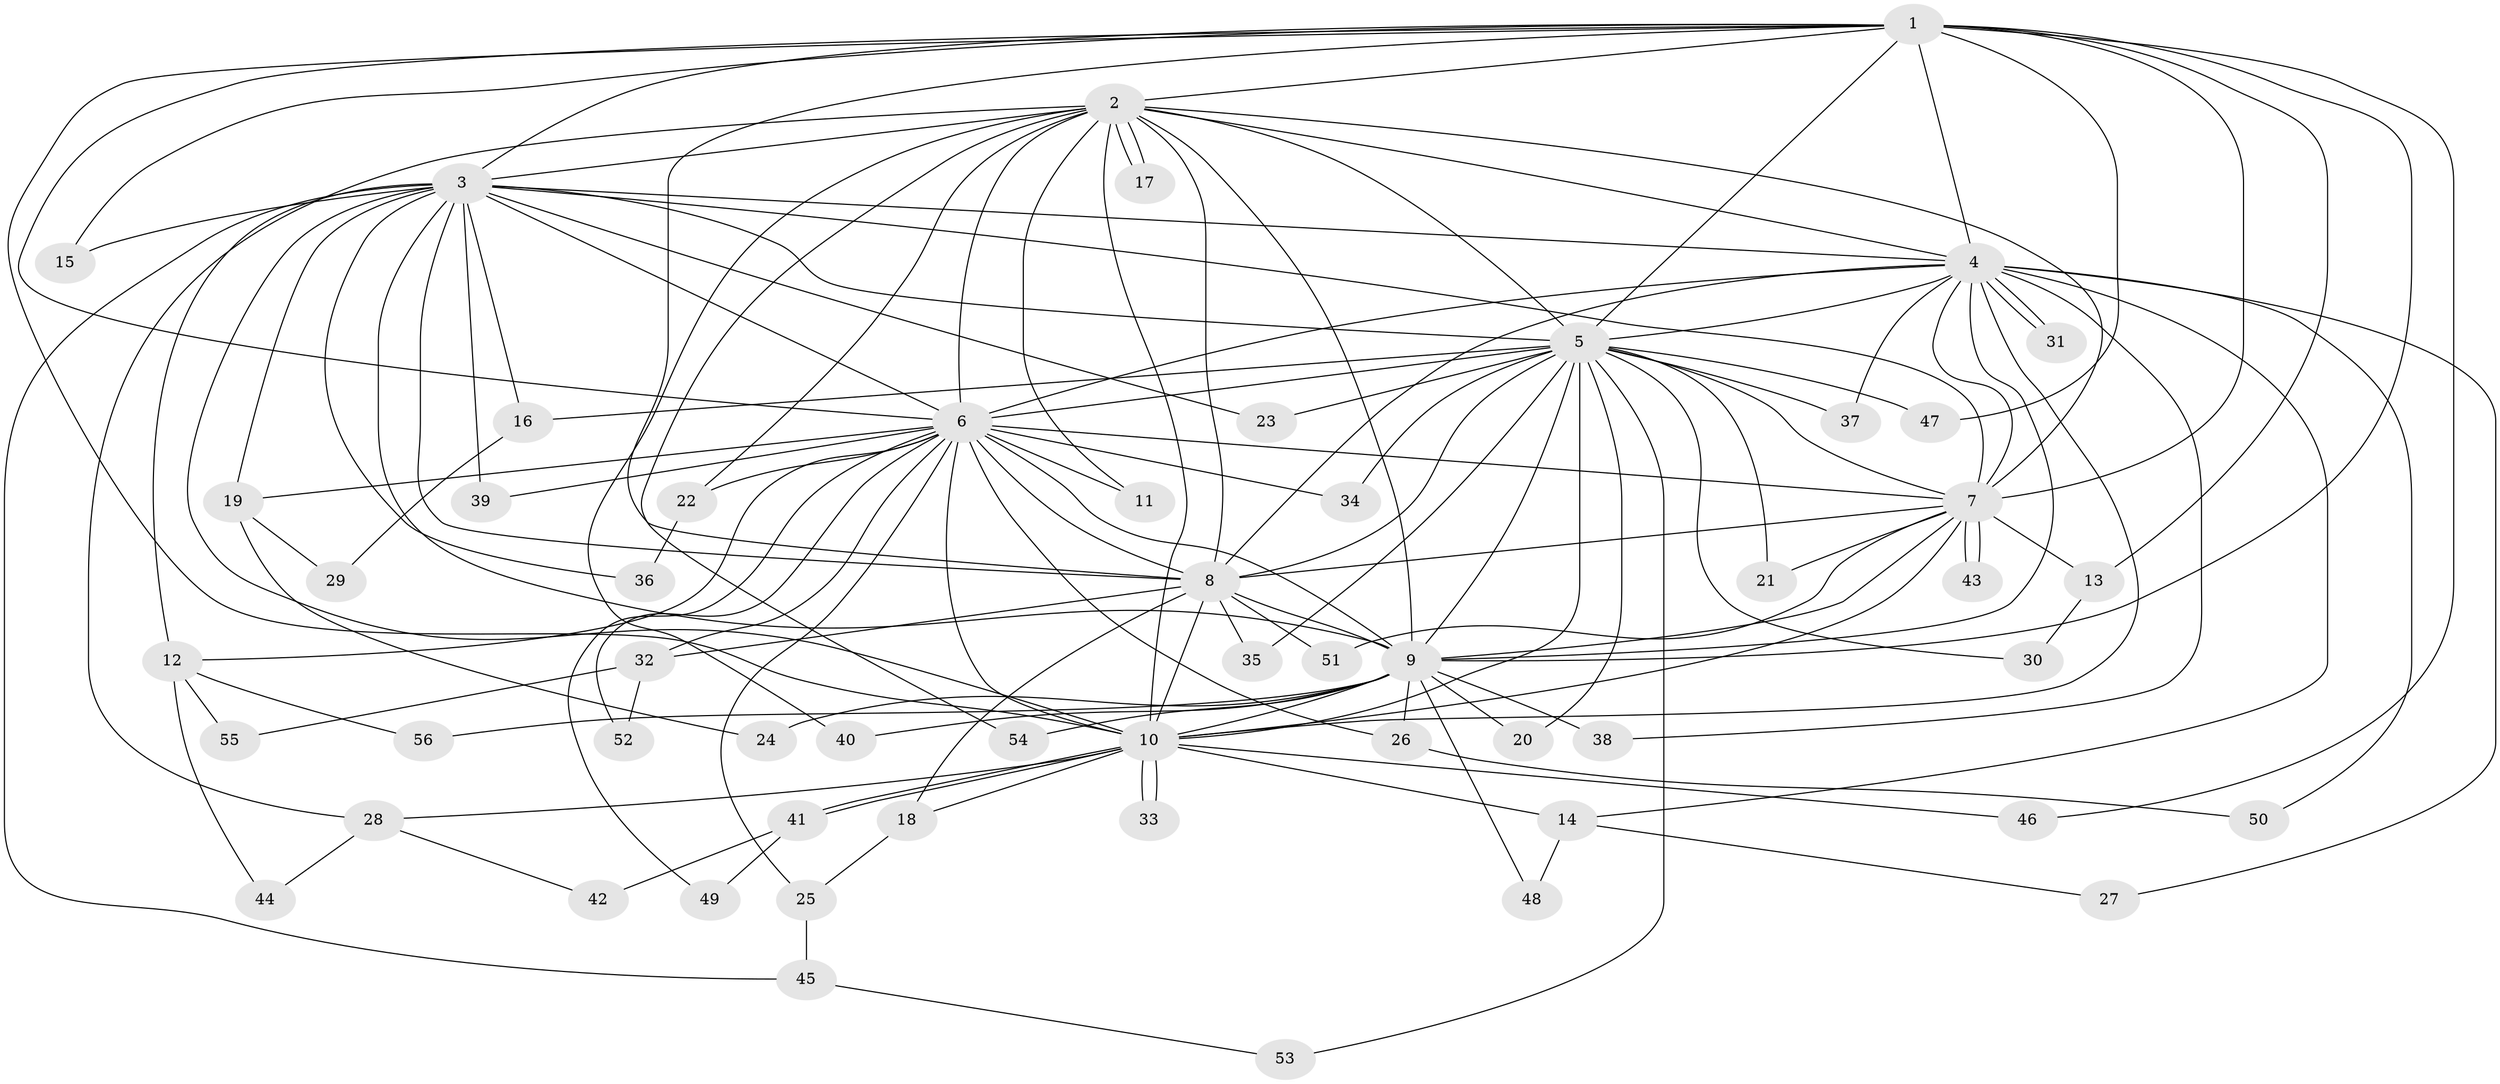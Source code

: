 // Generated by graph-tools (version 1.1) at 2025/25/03/09/25 03:25:46]
// undirected, 56 vertices, 137 edges
graph export_dot {
graph [start="1"]
  node [color=gray90,style=filled];
  1;
  2;
  3;
  4;
  5;
  6;
  7;
  8;
  9;
  10;
  11;
  12;
  13;
  14;
  15;
  16;
  17;
  18;
  19;
  20;
  21;
  22;
  23;
  24;
  25;
  26;
  27;
  28;
  29;
  30;
  31;
  32;
  33;
  34;
  35;
  36;
  37;
  38;
  39;
  40;
  41;
  42;
  43;
  44;
  45;
  46;
  47;
  48;
  49;
  50;
  51;
  52;
  53;
  54;
  55;
  56;
  1 -- 2;
  1 -- 3;
  1 -- 4;
  1 -- 5;
  1 -- 6;
  1 -- 7;
  1 -- 8;
  1 -- 9;
  1 -- 10;
  1 -- 13;
  1 -- 15;
  1 -- 46;
  1 -- 47;
  2 -- 3;
  2 -- 4;
  2 -- 5;
  2 -- 6;
  2 -- 7;
  2 -- 8;
  2 -- 9;
  2 -- 10;
  2 -- 11;
  2 -- 17;
  2 -- 17;
  2 -- 22;
  2 -- 28;
  2 -- 40;
  2 -- 54;
  3 -- 4;
  3 -- 5;
  3 -- 6;
  3 -- 7;
  3 -- 8;
  3 -- 9;
  3 -- 10;
  3 -- 12;
  3 -- 15;
  3 -- 16;
  3 -- 19;
  3 -- 23;
  3 -- 36;
  3 -- 39;
  3 -- 45;
  4 -- 5;
  4 -- 6;
  4 -- 7;
  4 -- 8;
  4 -- 9;
  4 -- 10;
  4 -- 14;
  4 -- 27;
  4 -- 31;
  4 -- 31;
  4 -- 37;
  4 -- 38;
  4 -- 50;
  5 -- 6;
  5 -- 7;
  5 -- 8;
  5 -- 9;
  5 -- 10;
  5 -- 16;
  5 -- 20;
  5 -- 21;
  5 -- 23;
  5 -- 30;
  5 -- 34;
  5 -- 35;
  5 -- 37;
  5 -- 47;
  5 -- 53;
  6 -- 7;
  6 -- 8;
  6 -- 9;
  6 -- 10;
  6 -- 11;
  6 -- 12;
  6 -- 19;
  6 -- 22;
  6 -- 25;
  6 -- 26;
  6 -- 32;
  6 -- 34;
  6 -- 39;
  6 -- 49;
  6 -- 52;
  7 -- 8;
  7 -- 9;
  7 -- 10;
  7 -- 13;
  7 -- 21;
  7 -- 43;
  7 -- 43;
  7 -- 51;
  8 -- 9;
  8 -- 10;
  8 -- 18;
  8 -- 32;
  8 -- 35;
  8 -- 51;
  9 -- 10;
  9 -- 20;
  9 -- 24;
  9 -- 26;
  9 -- 38;
  9 -- 40;
  9 -- 48;
  9 -- 54;
  9 -- 56;
  10 -- 14;
  10 -- 18;
  10 -- 28;
  10 -- 33;
  10 -- 33;
  10 -- 41;
  10 -- 41;
  10 -- 46;
  12 -- 44;
  12 -- 55;
  12 -- 56;
  13 -- 30;
  14 -- 27;
  14 -- 48;
  16 -- 29;
  18 -- 25;
  19 -- 24;
  19 -- 29;
  22 -- 36;
  25 -- 45;
  26 -- 50;
  28 -- 42;
  28 -- 44;
  32 -- 52;
  32 -- 55;
  41 -- 42;
  41 -- 49;
  45 -- 53;
}
